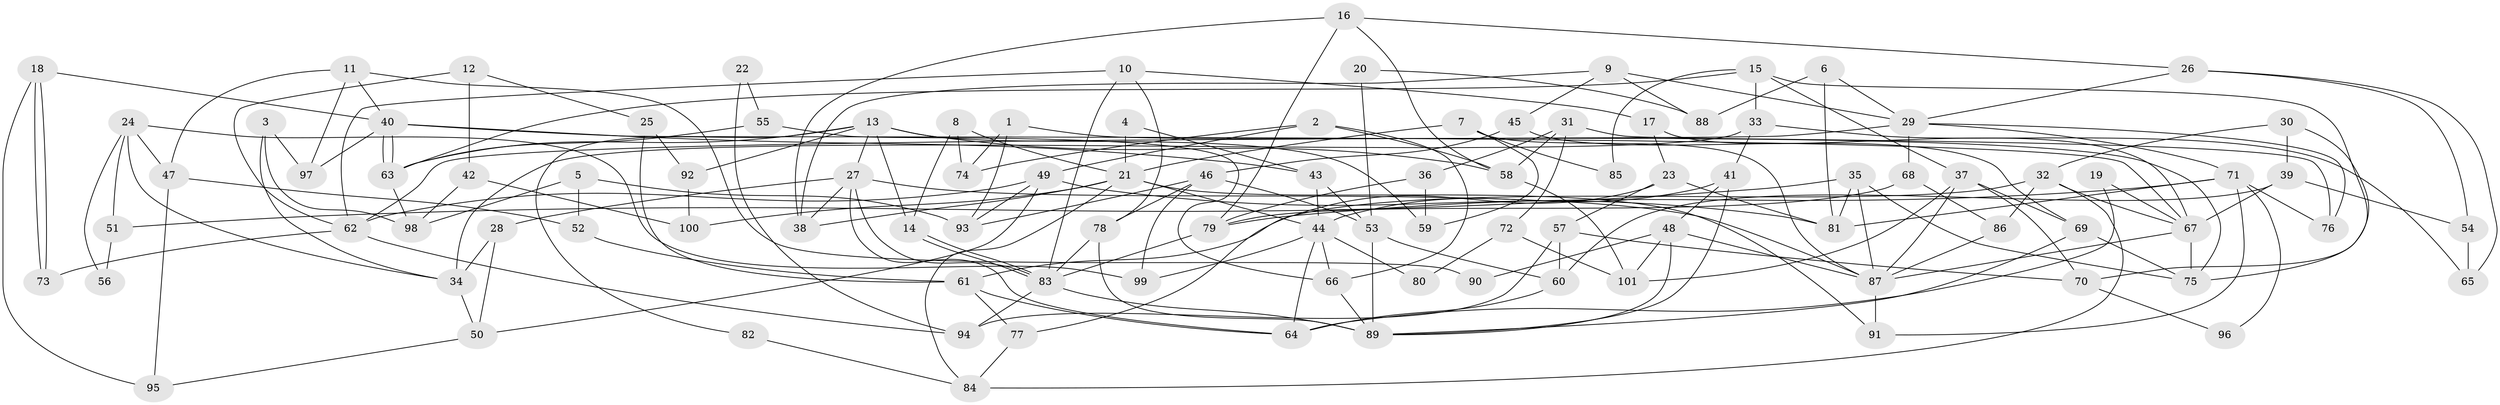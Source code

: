 // Generated by graph-tools (version 1.1) at 2025/02/03/09/25 03:02:07]
// undirected, 101 vertices, 202 edges
graph export_dot {
graph [start="1"]
  node [color=gray90,style=filled];
  1;
  2;
  3;
  4;
  5;
  6;
  7;
  8;
  9;
  10;
  11;
  12;
  13;
  14;
  15;
  16;
  17;
  18;
  19;
  20;
  21;
  22;
  23;
  24;
  25;
  26;
  27;
  28;
  29;
  30;
  31;
  32;
  33;
  34;
  35;
  36;
  37;
  38;
  39;
  40;
  41;
  42;
  43;
  44;
  45;
  46;
  47;
  48;
  49;
  50;
  51;
  52;
  53;
  54;
  55;
  56;
  57;
  58;
  59;
  60;
  61;
  62;
  63;
  64;
  65;
  66;
  67;
  68;
  69;
  70;
  71;
  72;
  73;
  74;
  75;
  76;
  77;
  78;
  79;
  80;
  81;
  82;
  83;
  84;
  85;
  86;
  87;
  88;
  89;
  90;
  91;
  92;
  93;
  94;
  95;
  96;
  97;
  98;
  99;
  100;
  101;
  1 -- 75;
  1 -- 74;
  1 -- 93;
  2 -- 49;
  2 -- 58;
  2 -- 66;
  2 -- 74;
  3 -- 34;
  3 -- 97;
  3 -- 98;
  4 -- 21;
  4 -- 43;
  5 -- 98;
  5 -- 93;
  5 -- 52;
  6 -- 81;
  6 -- 29;
  6 -- 88;
  7 -- 21;
  7 -- 87;
  7 -- 59;
  7 -- 85;
  8 -- 21;
  8 -- 14;
  8 -- 74;
  9 -- 38;
  9 -- 29;
  9 -- 45;
  9 -- 88;
  10 -- 78;
  10 -- 83;
  10 -- 17;
  10 -- 62;
  11 -- 40;
  11 -- 47;
  11 -- 90;
  11 -- 97;
  12 -- 62;
  12 -- 42;
  12 -- 25;
  13 -- 27;
  13 -- 58;
  13 -- 14;
  13 -- 59;
  13 -- 63;
  13 -- 82;
  13 -- 92;
  14 -- 83;
  14 -- 83;
  15 -- 63;
  15 -- 33;
  15 -- 37;
  15 -- 70;
  15 -- 85;
  16 -- 79;
  16 -- 38;
  16 -- 26;
  16 -- 58;
  17 -- 67;
  17 -- 23;
  18 -- 73;
  18 -- 73;
  18 -- 40;
  18 -- 95;
  19 -- 64;
  19 -- 67;
  20 -- 53;
  20 -- 88;
  21 -- 84;
  21 -- 44;
  21 -- 38;
  21 -- 91;
  21 -- 100;
  22 -- 94;
  22 -- 55;
  23 -- 81;
  23 -- 57;
  23 -- 77;
  24 -- 99;
  24 -- 47;
  24 -- 34;
  24 -- 51;
  24 -- 56;
  25 -- 61;
  25 -- 92;
  26 -- 65;
  26 -- 29;
  26 -- 54;
  27 -- 87;
  27 -- 83;
  27 -- 28;
  27 -- 38;
  27 -- 64;
  28 -- 34;
  28 -- 50;
  29 -- 62;
  29 -- 68;
  29 -- 71;
  29 -- 76;
  30 -- 32;
  30 -- 39;
  30 -- 75;
  31 -- 36;
  31 -- 58;
  31 -- 72;
  31 -- 76;
  32 -- 67;
  32 -- 86;
  32 -- 61;
  32 -- 84;
  33 -- 34;
  33 -- 41;
  33 -- 65;
  34 -- 50;
  35 -- 87;
  35 -- 81;
  35 -- 51;
  35 -- 75;
  36 -- 59;
  36 -- 79;
  37 -- 69;
  37 -- 70;
  37 -- 87;
  37 -- 101;
  39 -- 60;
  39 -- 67;
  39 -- 54;
  40 -- 67;
  40 -- 63;
  40 -- 63;
  40 -- 43;
  40 -- 97;
  41 -- 48;
  41 -- 89;
  41 -- 44;
  42 -- 100;
  42 -- 98;
  43 -- 44;
  43 -- 53;
  44 -- 66;
  44 -- 64;
  44 -- 80;
  44 -- 99;
  45 -- 46;
  45 -- 69;
  46 -- 78;
  46 -- 53;
  46 -- 93;
  46 -- 99;
  47 -- 52;
  47 -- 95;
  48 -- 89;
  48 -- 87;
  48 -- 90;
  48 -- 101;
  49 -- 62;
  49 -- 93;
  49 -- 50;
  49 -- 81;
  50 -- 95;
  51 -- 56;
  52 -- 61;
  53 -- 60;
  53 -- 89;
  54 -- 65;
  55 -- 66;
  55 -- 63;
  57 -- 70;
  57 -- 60;
  57 -- 94;
  58 -- 101;
  60 -- 64;
  61 -- 64;
  61 -- 77;
  62 -- 94;
  62 -- 73;
  63 -- 98;
  66 -- 89;
  67 -- 75;
  67 -- 87;
  68 -- 79;
  68 -- 86;
  69 -- 75;
  69 -- 89;
  70 -- 96;
  71 -- 76;
  71 -- 79;
  71 -- 81;
  71 -- 91;
  71 -- 96;
  72 -- 101;
  72 -- 80;
  77 -- 84;
  78 -- 83;
  78 -- 89;
  79 -- 83;
  82 -- 84;
  83 -- 89;
  83 -- 94;
  86 -- 87;
  87 -- 91;
  92 -- 100;
}
